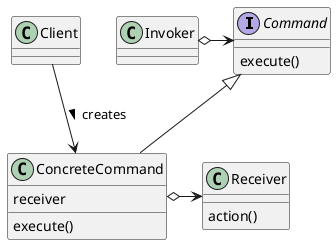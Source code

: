 @startuml

Interface Command{
  execute()
}

class ConcreteCommand{
  receiver
  execute()
}

class Invoker{

}

class Receiver{
  action()
}

class Client{

}

Command <-left-o Invoker
Command <|-down- ConcreteCommand
Receiver <-left-o ConcreteCommand
ConcreteCommand <-up- Client: < creates

@enduml
